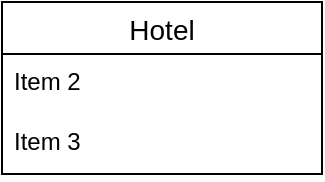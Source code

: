 <mxfile version="13.6.6" type="github">
  <diagram id="2sbigz0lVa65RrUDfKOM" name="Page-1">
    <mxGraphModel dx="497" dy="595" grid="1" gridSize="10" guides="1" tooltips="1" connect="1" arrows="1" fold="1" page="1" pageScale="1" pageWidth="827" pageHeight="1169" math="0" shadow="0">
      <root>
        <mxCell id="0" />
        <mxCell id="1" parent="0" />
        <mxCell id="WdtQTVNKDJeTo-3nBAal-6" value="Hotel" style="swimlane;fontStyle=0;childLayout=stackLayout;horizontal=1;startSize=26;horizontalStack=0;resizeParent=1;resizeParentMax=0;resizeLast=0;collapsible=1;marginBottom=0;align=center;fontSize=14;" vertex="1" parent="1">
          <mxGeometry x="180" y="250" width="160" height="86" as="geometry" />
        </mxCell>
        <mxCell id="WdtQTVNKDJeTo-3nBAal-8" value="Item 2" style="text;strokeColor=none;fillColor=none;spacingLeft=4;spacingRight=4;overflow=hidden;rotatable=0;points=[[0,0.5],[1,0.5]];portConstraint=eastwest;fontSize=12;" vertex="1" parent="WdtQTVNKDJeTo-3nBAal-6">
          <mxGeometry y="26" width="160" height="30" as="geometry" />
        </mxCell>
        <mxCell id="WdtQTVNKDJeTo-3nBAal-9" value="Item 3" style="text;strokeColor=none;fillColor=none;spacingLeft=4;spacingRight=4;overflow=hidden;rotatable=0;points=[[0,0.5],[1,0.5]];portConstraint=eastwest;fontSize=12;" vertex="1" parent="WdtQTVNKDJeTo-3nBAal-6">
          <mxGeometry y="56" width="160" height="30" as="geometry" />
        </mxCell>
      </root>
    </mxGraphModel>
  </diagram>
</mxfile>
